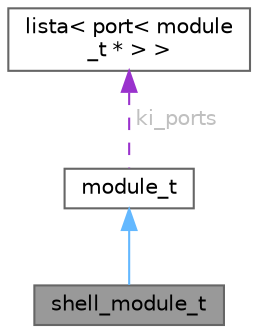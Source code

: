 digraph "shell_module_t"
{
 // LATEX_PDF_SIZE
  bgcolor="transparent";
  edge [fontname=Helvetica,fontsize=10,labelfontname=Helvetica,labelfontsize=10];
  node [fontname=Helvetica,fontsize=10,shape=box,height=0.2,width=0.4];
  Node1 [id="Node000001",label="shell_module_t",height=0.2,width=0.4,color="gray40", fillcolor="grey60", style="filled", fontcolor="black",tooltip=" "];
  Node2 -> Node1 [id="edge5_Node000001_Node000002",dir="back",color="steelblue1",style="solid",tooltip=" "];
  Node2 [id="Node000002",label="module_t",height=0.2,width=0.4,color="gray40", fillcolor="white", style="filled",URL="$classmodule__t.html",tooltip=" "];
  Node3 -> Node2 [id="edge6_Node000002_Node000003",dir="back",color="darkorchid3",style="dashed",tooltip=" ",label=" ki_ports",fontcolor="grey" ];
  Node3 [id="Node000003",label="lista\< port\< module\l_t * \> \>",height=0.2,width=0.4,color="gray40", fillcolor="white", style="filled",URL="$classlista.html",tooltip=" "];
}
